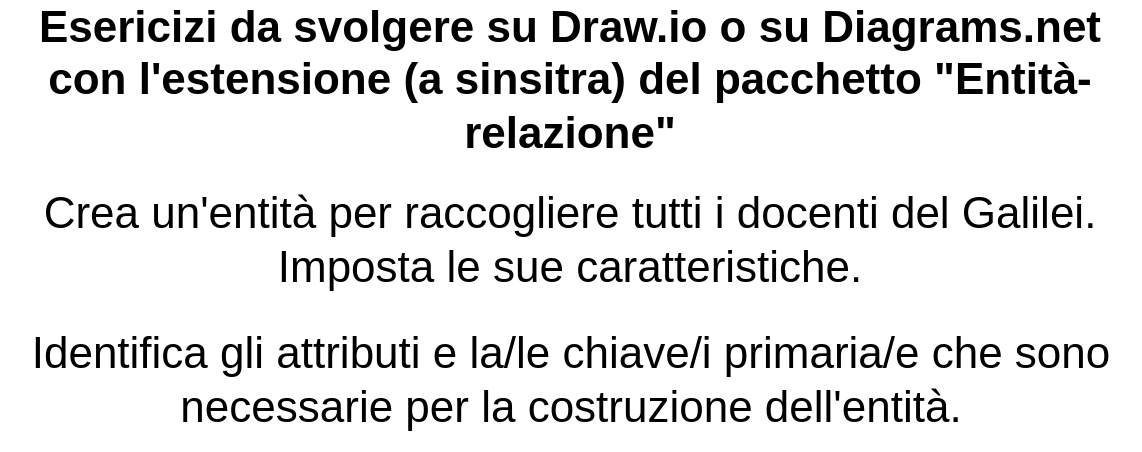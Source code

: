 <mxfile>
    <diagram id="i01F55FS2lRdzMfF5ygt" name="Pagina-1">
        <mxGraphModel dx="1770" dy="1187" grid="1" gridSize="10" guides="1" tooltips="1" connect="1" arrows="1" fold="1" page="1" pageScale="1" pageWidth="827" pageHeight="1169" math="0" shadow="0">
            <root>
                <mxCell id="0"/>
                <mxCell id="1" parent="0"/>
                <mxCell id="2" value="Crea un'entità per raccogliere tutti i docenti del Galilei. Imposta le sue caratteristiche." style="text;html=1;strokeColor=none;fillColor=none;align=center;verticalAlign=middle;whiteSpace=wrap;rounded=0;fontSize=22;" parent="1" vertex="1">
                    <mxGeometry x="120" y="140" width="570" height="30" as="geometry"/>
                </mxCell>
                <mxCell id="3" value="Esericizi da svolgere su Draw.io o su Diagrams.net con l'estensione (a sinsitra) del pacchetto &quot;Entità-relazione&quot;" style="text;html=1;strokeColor=none;fillColor=none;align=center;verticalAlign=middle;whiteSpace=wrap;rounded=0;fontSize=22;fontStyle=1" parent="1" vertex="1">
                    <mxGeometry x="120" y="60" width="570" height="30" as="geometry"/>
                </mxCell>
                <mxCell id="4" value="&lt;span style=&quot;font-size: 22px;&quot;&gt;Identifica gli attributi e la/le chiave/i primaria/e che sono&lt;/span&gt;&lt;br style=&quot;border-color: var(--border-color); font-size: 22px;&quot;&gt;&lt;span style=&quot;font-size: 22px;&quot;&gt;necessarie per la costruzione dell'entità.&lt;/span&gt;" style="text;html=1;align=center;verticalAlign=middle;resizable=0;points=[];autosize=1;strokeColor=none;fillColor=none;" parent="1" vertex="1">
                    <mxGeometry x="125" y="190" width="560" height="70" as="geometry"/>
                </mxCell>
            </root>
        </mxGraphModel>
    </diagram>
</mxfile>